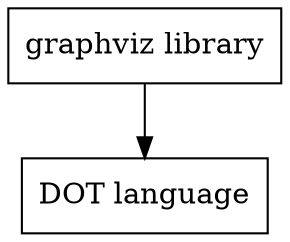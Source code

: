 digraph stack1{
  node [shape="rectangle"];
  A [label="graphviz library"];
  B [label="DOT language"];
  A -> B;
}